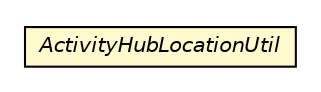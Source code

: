 #!/usr/local/bin/dot
#
# Class diagram 
# Generated by UMLGraph version R5_6-24-gf6e263 (http://www.umlgraph.org/)
#

digraph G {
	edge [fontname="Helvetica",fontsize=10,labelfontname="Helvetica",labelfontsize=10];
	node [fontname="Helvetica",fontsize=10,shape=plaintext];
	nodesep=0.25;
	ranksep=0.5;
	// org.universAAL.lddi.lib.activityhub.location.ActivityHubLocationUtil
	c88891 [label=<<table title="org.universAAL.lddi.lib.activityhub.location.ActivityHubLocationUtil" border="0" cellborder="1" cellspacing="0" cellpadding="2" port="p" bgcolor="lemonChiffon" href="./ActivityHubLocationUtil.html">
		<tr><td><table border="0" cellspacing="0" cellpadding="1">
<tr><td align="center" balign="center"><font face="Helvetica-Oblique"> ActivityHubLocationUtil </font></td></tr>
		</table></td></tr>
		</table>>, URL="./ActivityHubLocationUtil.html", fontname="Helvetica", fontcolor="black", fontsize=10.0];
}

